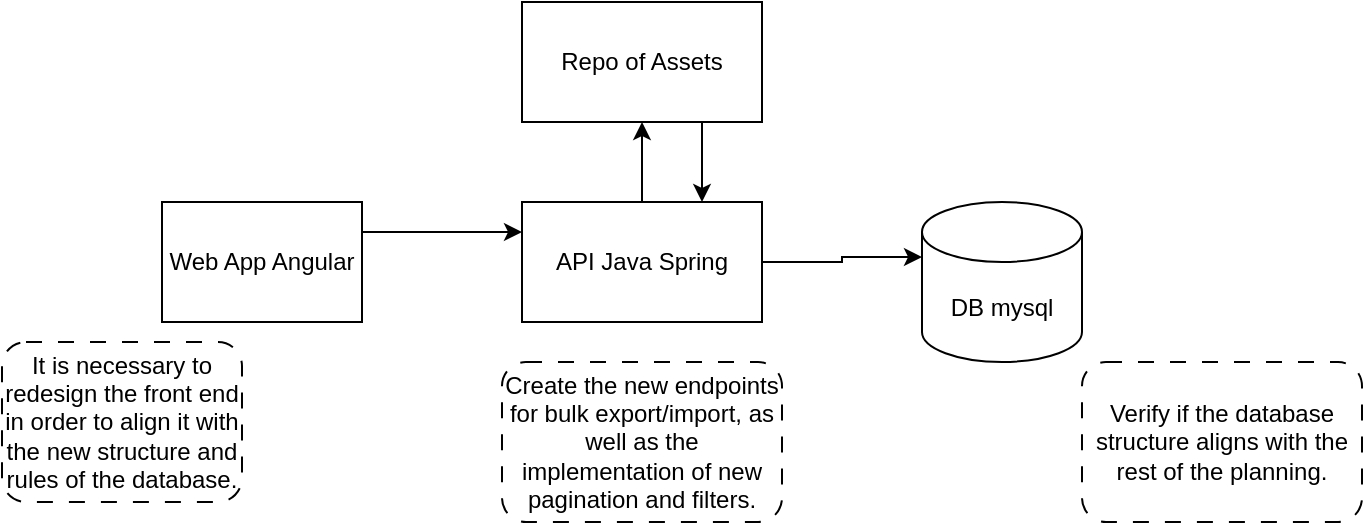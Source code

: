 <mxfile version="21.3.6" type="github">
  <diagram name="Página-1" id="viSFiNuP14WPjnxstCa3">
    <mxGraphModel dx="1434" dy="796" grid="1" gridSize="10" guides="1" tooltips="1" connect="1" arrows="1" fold="1" page="1" pageScale="1" pageWidth="827" pageHeight="1169" math="0" shadow="0">
      <root>
        <mxCell id="0" />
        <mxCell id="1" parent="0" />
        <mxCell id="x7eohHFTbT3_CZib7BVc-4" style="edgeStyle=orthogonalEdgeStyle;rounded=0;orthogonalLoop=1;jettySize=auto;html=1;exitX=1;exitY=0.25;exitDx=0;exitDy=0;entryX=0;entryY=0.25;entryDx=0;entryDy=0;" edge="1" parent="1" source="x7eohHFTbT3_CZib7BVc-1" target="x7eohHFTbT3_CZib7BVc-2">
          <mxGeometry relative="1" as="geometry" />
        </mxCell>
        <mxCell id="x7eohHFTbT3_CZib7BVc-1" value="Web App Angular" style="rounded=0;whiteSpace=wrap;html=1;" vertex="1" parent="1">
          <mxGeometry x="100" y="120" width="100" height="60" as="geometry" />
        </mxCell>
        <mxCell id="x7eohHFTbT3_CZib7BVc-5" style="edgeStyle=orthogonalEdgeStyle;rounded=0;orthogonalLoop=1;jettySize=auto;html=1;exitX=1;exitY=0.5;exitDx=0;exitDy=0;entryX=0;entryY=0;entryDx=0;entryDy=27.5;entryPerimeter=0;" edge="1" parent="1" source="x7eohHFTbT3_CZib7BVc-2" target="x7eohHFTbT3_CZib7BVc-3">
          <mxGeometry relative="1" as="geometry" />
        </mxCell>
        <mxCell id="x7eohHFTbT3_CZib7BVc-8" style="edgeStyle=orthogonalEdgeStyle;rounded=0;orthogonalLoop=1;jettySize=auto;html=1;exitX=0.5;exitY=0;exitDx=0;exitDy=0;entryX=0.5;entryY=1;entryDx=0;entryDy=0;" edge="1" parent="1" source="x7eohHFTbT3_CZib7BVc-2" target="x7eohHFTbT3_CZib7BVc-7">
          <mxGeometry relative="1" as="geometry" />
        </mxCell>
        <mxCell id="x7eohHFTbT3_CZib7BVc-2" value="API Java Spring" style="rounded=0;whiteSpace=wrap;html=1;" vertex="1" parent="1">
          <mxGeometry x="280" y="120" width="120" height="60" as="geometry" />
        </mxCell>
        <mxCell id="x7eohHFTbT3_CZib7BVc-3" value="DB mysql" style="shape=cylinder3;whiteSpace=wrap;html=1;boundedLbl=1;backgroundOutline=1;size=15;" vertex="1" parent="1">
          <mxGeometry x="480" y="120" width="80" height="80" as="geometry" />
        </mxCell>
        <mxCell id="x7eohHFTbT3_CZib7BVc-9" style="edgeStyle=orthogonalEdgeStyle;rounded=0;orthogonalLoop=1;jettySize=auto;html=1;exitX=0.75;exitY=1;exitDx=0;exitDy=0;entryX=0.75;entryY=0;entryDx=0;entryDy=0;" edge="1" parent="1" source="x7eohHFTbT3_CZib7BVc-7" target="x7eohHFTbT3_CZib7BVc-2">
          <mxGeometry relative="1" as="geometry" />
        </mxCell>
        <mxCell id="x7eohHFTbT3_CZib7BVc-7" value="Repo of Assets" style="rounded=0;whiteSpace=wrap;html=1;" vertex="1" parent="1">
          <mxGeometry x="280" y="20" width="120" height="60" as="geometry" />
        </mxCell>
        <mxCell id="x7eohHFTbT3_CZib7BVc-10" value="It is necessary to redesign the front end in order to align it with the new structure and rules of the database." style="rounded=1;whiteSpace=wrap;html=1;dashed=1;dashPattern=8 8;" vertex="1" parent="1">
          <mxGeometry x="20" y="190" width="120" height="80" as="geometry" />
        </mxCell>
        <mxCell id="x7eohHFTbT3_CZib7BVc-11" value="Create the new endpoints for bulk export/import, as well as the implementation of new pagination and filters." style="rounded=1;whiteSpace=wrap;html=1;dashed=1;dashPattern=8 8;" vertex="1" parent="1">
          <mxGeometry x="270" y="200" width="140" height="80" as="geometry" />
        </mxCell>
        <mxCell id="x7eohHFTbT3_CZib7BVc-12" value="Verify if the database structure aligns with the rest of the planning." style="rounded=1;whiteSpace=wrap;html=1;dashed=1;dashPattern=8 8;" vertex="1" parent="1">
          <mxGeometry x="560" y="200" width="140" height="80" as="geometry" />
        </mxCell>
      </root>
    </mxGraphModel>
  </diagram>
</mxfile>
